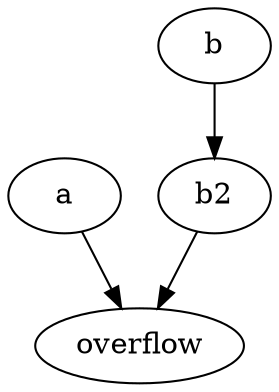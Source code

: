 strict digraph "" {
	a	[complexity=5,
		importance=0.3888888263,
		rank=0.07777776526];
	overflow	[complexity=0,
		importance=0.2407407049,
		rank=0.0];
	a -> overflow;
	b	[complexity=7,
		importance=0.6111111737,
		rank=0.0873015962429];
	b2	[complexity=5,
		importance=0.4629630523,
		rank=0.09259261046];
	b -> b2;
	b2 -> overflow;
}
